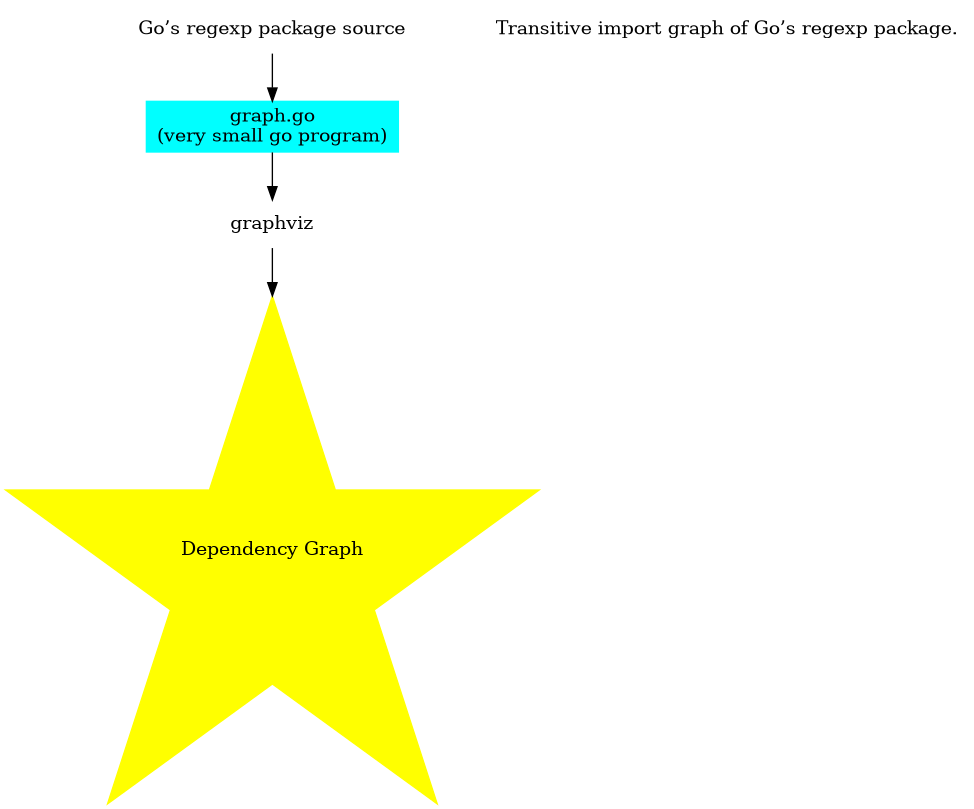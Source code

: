@startuml
digraph G {
     
  bgcolor="transparent"
  node[style=filled color=white]
     
     

source -> go -> graphviz -> dependencies

 "Transitive import graph of Go’s regexp package."
 [
 shape=none
 URL="https://graphviz.org/Gallery/directed/go-package.html"
 ]

 go [
 shape=box
 style=filled
 color=cyan
 label="graph.go
(very small go program)"
 URL="https://github.com/golang/gddo/blob/721e228c7686d830b5decc691a4dc7e6a6e94888/gddo-server/graph.go#L34"]

 source [label="Go’s regexp package source"]

 dependencies [
   label="Dependency Graph"
   style=filled
   color=yellow
   shape=star
   URL="https://graphviz.org/Gallery/directed/go-package.svg"
 ]
}

@enduml
